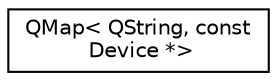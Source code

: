 digraph "类继承关系图"
{
  edge [fontname="Helvetica",fontsize="10",labelfontname="Helvetica",labelfontsize="10"];
  node [fontname="Helvetica",fontsize="10",shape=record];
  rankdir="LR";
  Node0 [label="QMap\< QString, const\l Device *\>",height=0.2,width=0.4,color="black", fillcolor="white", style="filled",URL="$class_q_map.html"];
}
